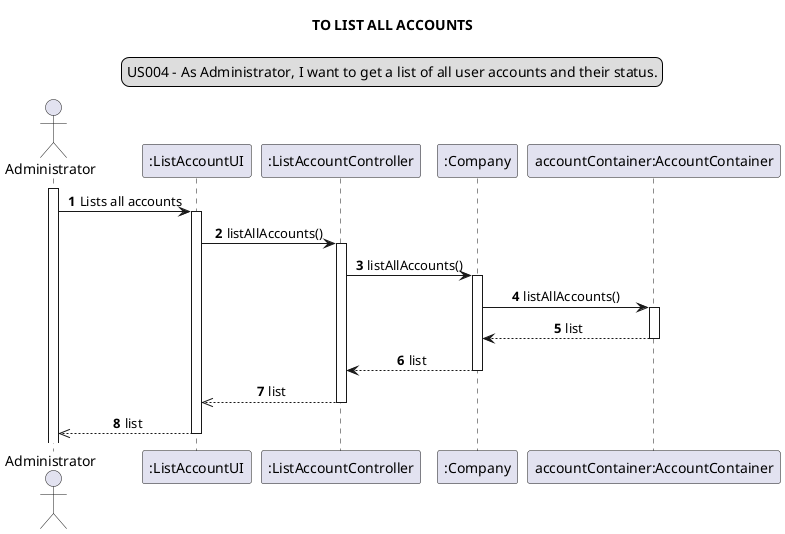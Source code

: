 @startuml
skinparam sequenceMessageAlign center
title TO LIST ALL ACCOUNTS
legend top
US004 - As Administrator, I want to get a list of all user accounts and their status.
end legend
autonumber
actor Administrator
participant ":ListAccountUI" as ui
participant ":ListAccountController" as controller
participant ":Company" as company
participant "accountContainer:AccountContainer" as container

activate Administrator
Administrator -> ui: Lists all accounts
activate ui
ui -> controller: listAllAccounts()
activate controller
controller -> company: listAllAccounts()
activate company
company -> container: listAllAccounts()
activate container
container --> company: list
deactivate container
company --> controller: list
deactivate company
controller -->> ui: list
deactivate controller
ui -->>Administrator: list
deactivate ui

@enduml